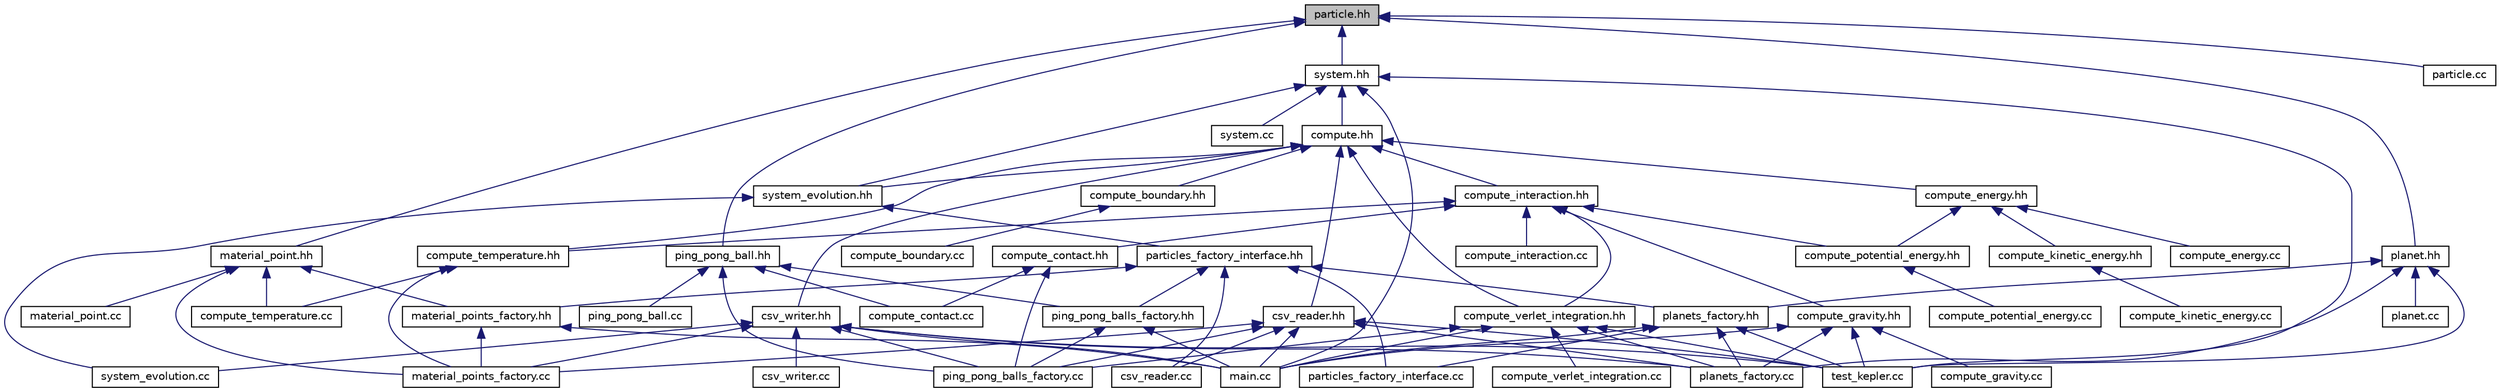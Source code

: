digraph "particle.hh"
{
  edge [fontname="Helvetica",fontsize="10",labelfontname="Helvetica",labelfontsize="10"];
  node [fontname="Helvetica",fontsize="10",shape=record];
  Node7 [label="particle.hh",height=0.2,width=0.4,color="black", fillcolor="grey75", style="filled", fontcolor="black"];
  Node7 -> Node8 [dir="back",color="midnightblue",fontsize="10",style="solid",fontname="Helvetica"];
  Node8 [label="system.hh",height=0.2,width=0.4,color="black", fillcolor="white", style="filled",URL="$system_8hh.html"];
  Node8 -> Node9 [dir="back",color="midnightblue",fontsize="10",style="solid",fontname="Helvetica"];
  Node9 [label="compute.hh",height=0.2,width=0.4,color="black", fillcolor="white", style="filled",URL="$compute_8hh.html"];
  Node9 -> Node10 [dir="back",color="midnightblue",fontsize="10",style="solid",fontname="Helvetica"];
  Node10 [label="compute_boundary.hh",height=0.2,width=0.4,color="black", fillcolor="white", style="filled",URL="$compute__boundary_8hh.html"];
  Node10 -> Node11 [dir="back",color="midnightblue",fontsize="10",style="solid",fontname="Helvetica"];
  Node11 [label="compute_boundary.cc",height=0.2,width=0.4,color="black", fillcolor="white", style="filled",URL="$compute__boundary_8cc.html"];
  Node9 -> Node12 [dir="back",color="midnightblue",fontsize="10",style="solid",fontname="Helvetica"];
  Node12 [label="compute_interaction.hh",height=0.2,width=0.4,color="black", fillcolor="white", style="filled",URL="$compute__interaction_8hh.html"];
  Node12 -> Node13 [dir="back",color="midnightblue",fontsize="10",style="solid",fontname="Helvetica"];
  Node13 [label="compute_contact.hh",height=0.2,width=0.4,color="black", fillcolor="white", style="filled",URL="$compute__contact_8hh.html"];
  Node13 -> Node14 [dir="back",color="midnightblue",fontsize="10",style="solid",fontname="Helvetica"];
  Node14 [label="compute_contact.cc",height=0.2,width=0.4,color="black", fillcolor="white", style="filled",URL="$compute__contact_8cc.html"];
  Node13 -> Node15 [dir="back",color="midnightblue",fontsize="10",style="solid",fontname="Helvetica"];
  Node15 [label="ping_pong_balls_factory.cc",height=0.2,width=0.4,color="black", fillcolor="white", style="filled",URL="$ping__pong__balls__factory_8cc.html"];
  Node12 -> Node16 [dir="back",color="midnightblue",fontsize="10",style="solid",fontname="Helvetica"];
  Node16 [label="compute_gravity.hh",height=0.2,width=0.4,color="black", fillcolor="white", style="filled",URL="$compute__gravity_8hh.html"];
  Node16 -> Node17 [dir="back",color="midnightblue",fontsize="10",style="solid",fontname="Helvetica"];
  Node17 [label="compute_gravity.cc",height=0.2,width=0.4,color="black", fillcolor="white", style="filled",URL="$compute__gravity_8cc.html"];
  Node16 -> Node18 [dir="back",color="midnightblue",fontsize="10",style="solid",fontname="Helvetica"];
  Node18 [label="main.cc",height=0.2,width=0.4,color="black", fillcolor="white", style="filled",URL="$main_8cc.html"];
  Node16 -> Node19 [dir="back",color="midnightblue",fontsize="10",style="solid",fontname="Helvetica"];
  Node19 [label="planets_factory.cc",height=0.2,width=0.4,color="black", fillcolor="white", style="filled",URL="$planets__factory_8cc.html"];
  Node16 -> Node20 [dir="back",color="midnightblue",fontsize="10",style="solid",fontname="Helvetica"];
  Node20 [label="test_kepler.cc",height=0.2,width=0.4,color="black", fillcolor="white", style="filled",URL="$test__kepler_8cc.html"];
  Node12 -> Node21 [dir="back",color="midnightblue",fontsize="10",style="solid",fontname="Helvetica"];
  Node21 [label="compute_interaction.cc",height=0.2,width=0.4,color="black", fillcolor="white", style="filled",URL="$compute__interaction_8cc.html"];
  Node12 -> Node22 [dir="back",color="midnightblue",fontsize="10",style="solid",fontname="Helvetica"];
  Node22 [label="compute_potential_energy.hh",height=0.2,width=0.4,color="black", fillcolor="white", style="filled",URL="$compute__potential__energy_8hh.html"];
  Node22 -> Node23 [dir="back",color="midnightblue",fontsize="10",style="solid",fontname="Helvetica"];
  Node23 [label="compute_potential_energy.cc",height=0.2,width=0.4,color="black", fillcolor="white", style="filled",URL="$compute__potential__energy_8cc.html"];
  Node12 -> Node24 [dir="back",color="midnightblue",fontsize="10",style="solid",fontname="Helvetica"];
  Node24 [label="compute_temperature.hh",height=0.2,width=0.4,color="black", fillcolor="white", style="filled",URL="$compute__temperature_8hh.html"];
  Node24 -> Node25 [dir="back",color="midnightblue",fontsize="10",style="solid",fontname="Helvetica"];
  Node25 [label="compute_temperature.cc",height=0.2,width=0.4,color="black", fillcolor="white", style="filled",URL="$compute__temperature_8cc.html"];
  Node24 -> Node26 [dir="back",color="midnightblue",fontsize="10",style="solid",fontname="Helvetica"];
  Node26 [label="material_points_factory.cc",height=0.2,width=0.4,color="black", fillcolor="white", style="filled",URL="$material__points__factory_8cc.html"];
  Node12 -> Node27 [dir="back",color="midnightblue",fontsize="10",style="solid",fontname="Helvetica"];
  Node27 [label="compute_verlet_integration.hh",height=0.2,width=0.4,color="black", fillcolor="white", style="filled",URL="$compute__verlet__integration_8hh.html"];
  Node27 -> Node28 [dir="back",color="midnightblue",fontsize="10",style="solid",fontname="Helvetica"];
  Node28 [label="compute_verlet_integration.cc",height=0.2,width=0.4,color="black", fillcolor="white", style="filled",URL="$compute__verlet__integration_8cc.html"];
  Node27 -> Node18 [dir="back",color="midnightblue",fontsize="10",style="solid",fontname="Helvetica"];
  Node27 -> Node15 [dir="back",color="midnightblue",fontsize="10",style="solid",fontname="Helvetica"];
  Node27 -> Node19 [dir="back",color="midnightblue",fontsize="10",style="solid",fontname="Helvetica"];
  Node27 -> Node20 [dir="back",color="midnightblue",fontsize="10",style="solid",fontname="Helvetica"];
  Node9 -> Node29 [dir="back",color="midnightblue",fontsize="10",style="solid",fontname="Helvetica"];
  Node29 [label="compute_energy.hh",height=0.2,width=0.4,color="black", fillcolor="white", style="filled",URL="$compute__energy_8hh.html"];
  Node29 -> Node30 [dir="back",color="midnightblue",fontsize="10",style="solid",fontname="Helvetica"];
  Node30 [label="compute_energy.cc",height=0.2,width=0.4,color="black", fillcolor="white", style="filled",URL="$compute__energy_8cc.html"];
  Node29 -> Node31 [dir="back",color="midnightblue",fontsize="10",style="solid",fontname="Helvetica"];
  Node31 [label="compute_kinetic_energy.hh",height=0.2,width=0.4,color="black", fillcolor="white", style="filled",URL="$compute__kinetic__energy_8hh.html"];
  Node31 -> Node32 [dir="back",color="midnightblue",fontsize="10",style="solid",fontname="Helvetica"];
  Node32 [label="compute_kinetic_energy.cc",height=0.2,width=0.4,color="black", fillcolor="white", style="filled",URL="$compute__kinetic__energy_8cc.html"];
  Node29 -> Node22 [dir="back",color="midnightblue",fontsize="10",style="solid",fontname="Helvetica"];
  Node9 -> Node24 [dir="back",color="midnightblue",fontsize="10",style="solid",fontname="Helvetica"];
  Node9 -> Node27 [dir="back",color="midnightblue",fontsize="10",style="solid",fontname="Helvetica"];
  Node9 -> Node33 [dir="back",color="midnightblue",fontsize="10",style="solid",fontname="Helvetica"];
  Node33 [label="csv_reader.hh",height=0.2,width=0.4,color="black", fillcolor="white", style="filled",URL="$csv__reader_8hh.html"];
  Node33 -> Node34 [dir="back",color="midnightblue",fontsize="10",style="solid",fontname="Helvetica"];
  Node34 [label="csv_reader.cc",height=0.2,width=0.4,color="black", fillcolor="white", style="filled",URL="$csv__reader_8cc.html"];
  Node33 -> Node18 [dir="back",color="midnightblue",fontsize="10",style="solid",fontname="Helvetica"];
  Node33 -> Node26 [dir="back",color="midnightblue",fontsize="10",style="solid",fontname="Helvetica"];
  Node33 -> Node15 [dir="back",color="midnightblue",fontsize="10",style="solid",fontname="Helvetica"];
  Node33 -> Node19 [dir="back",color="midnightblue",fontsize="10",style="solid",fontname="Helvetica"];
  Node33 -> Node20 [dir="back",color="midnightblue",fontsize="10",style="solid",fontname="Helvetica"];
  Node9 -> Node35 [dir="back",color="midnightblue",fontsize="10",style="solid",fontname="Helvetica"];
  Node35 [label="system_evolution.hh",height=0.2,width=0.4,color="black", fillcolor="white", style="filled",URL="$system__evolution_8hh.html"];
  Node35 -> Node36 [dir="back",color="midnightblue",fontsize="10",style="solid",fontname="Helvetica"];
  Node36 [label="particles_factory_interface.hh",height=0.2,width=0.4,color="black", fillcolor="white", style="filled",URL="$particles__factory__interface_8hh.html"];
  Node36 -> Node34 [dir="back",color="midnightblue",fontsize="10",style="solid",fontname="Helvetica"];
  Node36 -> Node37 [dir="back",color="midnightblue",fontsize="10",style="solid",fontname="Helvetica"];
  Node37 [label="ping_pong_balls_factory.hh",height=0.2,width=0.4,color="black", fillcolor="white", style="filled",URL="$ping__pong__balls__factory_8hh.html"];
  Node37 -> Node18 [dir="back",color="midnightblue",fontsize="10",style="solid",fontname="Helvetica"];
  Node37 -> Node15 [dir="back",color="midnightblue",fontsize="10",style="solid",fontname="Helvetica"];
  Node36 -> Node38 [dir="back",color="midnightblue",fontsize="10",style="solid",fontname="Helvetica"];
  Node38 [label="material_points_factory.hh",height=0.2,width=0.4,color="black", fillcolor="white", style="filled",URL="$material__points__factory_8hh.html"];
  Node38 -> Node18 [dir="back",color="midnightblue",fontsize="10",style="solid",fontname="Helvetica"];
  Node38 -> Node26 [dir="back",color="midnightblue",fontsize="10",style="solid",fontname="Helvetica"];
  Node36 -> Node39 [dir="back",color="midnightblue",fontsize="10",style="solid",fontname="Helvetica"];
  Node39 [label="planets_factory.hh",height=0.2,width=0.4,color="black", fillcolor="white", style="filled",URL="$planets__factory_8hh.html"];
  Node39 -> Node18 [dir="back",color="midnightblue",fontsize="10",style="solid",fontname="Helvetica"];
  Node39 -> Node40 [dir="back",color="midnightblue",fontsize="10",style="solid",fontname="Helvetica"];
  Node40 [label="particles_factory_interface.cc",height=0.2,width=0.4,color="black", fillcolor="white", style="filled",URL="$particles__factory__interface_8cc.html"];
  Node39 -> Node19 [dir="back",color="midnightblue",fontsize="10",style="solid",fontname="Helvetica"];
  Node39 -> Node20 [dir="back",color="midnightblue",fontsize="10",style="solid",fontname="Helvetica"];
  Node36 -> Node40 [dir="back",color="midnightblue",fontsize="10",style="solid",fontname="Helvetica"];
  Node35 -> Node41 [dir="back",color="midnightblue",fontsize="10",style="solid",fontname="Helvetica"];
  Node41 [label="system_evolution.cc",height=0.2,width=0.4,color="black", fillcolor="white", style="filled",URL="$system__evolution_8cc.html"];
  Node9 -> Node42 [dir="back",color="midnightblue",fontsize="10",style="solid",fontname="Helvetica"];
  Node42 [label="csv_writer.hh",height=0.2,width=0.4,color="black", fillcolor="white", style="filled",URL="$csv__writer_8hh.html"];
  Node42 -> Node43 [dir="back",color="midnightblue",fontsize="10",style="solid",fontname="Helvetica"];
  Node43 [label="csv_writer.cc",height=0.2,width=0.4,color="black", fillcolor="white", style="filled",URL="$csv__writer_8cc.html"];
  Node42 -> Node18 [dir="back",color="midnightblue",fontsize="10",style="solid",fontname="Helvetica"];
  Node42 -> Node26 [dir="back",color="midnightblue",fontsize="10",style="solid",fontname="Helvetica"];
  Node42 -> Node15 [dir="back",color="midnightblue",fontsize="10",style="solid",fontname="Helvetica"];
  Node42 -> Node19 [dir="back",color="midnightblue",fontsize="10",style="solid",fontname="Helvetica"];
  Node42 -> Node41 [dir="back",color="midnightblue",fontsize="10",style="solid",fontname="Helvetica"];
  Node42 -> Node20 [dir="back",color="midnightblue",fontsize="10",style="solid",fontname="Helvetica"];
  Node8 -> Node35 [dir="back",color="midnightblue",fontsize="10",style="solid",fontname="Helvetica"];
  Node8 -> Node18 [dir="back",color="midnightblue",fontsize="10",style="solid",fontname="Helvetica"];
  Node8 -> Node44 [dir="back",color="midnightblue",fontsize="10",style="solid",fontname="Helvetica"];
  Node44 [label="system.cc",height=0.2,width=0.4,color="black", fillcolor="white", style="filled",URL="$system_8cc.html"];
  Node8 -> Node20 [dir="back",color="midnightblue",fontsize="10",style="solid",fontname="Helvetica"];
  Node7 -> Node45 [dir="back",color="midnightblue",fontsize="10",style="solid",fontname="Helvetica"];
  Node45 [label="ping_pong_ball.hh",height=0.2,width=0.4,color="black", fillcolor="white", style="filled",URL="$ping__pong__ball_8hh.html"];
  Node45 -> Node14 [dir="back",color="midnightblue",fontsize="10",style="solid",fontname="Helvetica"];
  Node45 -> Node37 [dir="back",color="midnightblue",fontsize="10",style="solid",fontname="Helvetica"];
  Node45 -> Node46 [dir="back",color="midnightblue",fontsize="10",style="solid",fontname="Helvetica"];
  Node46 [label="ping_pong_ball.cc",height=0.2,width=0.4,color="black", fillcolor="white", style="filled",URL="$ping__pong__ball_8cc.html"];
  Node45 -> Node15 [dir="back",color="midnightblue",fontsize="10",style="solid",fontname="Helvetica"];
  Node7 -> Node47 [dir="back",color="midnightblue",fontsize="10",style="solid",fontname="Helvetica"];
  Node47 [label="material_point.hh",height=0.2,width=0.4,color="black", fillcolor="white", style="filled",URL="$material__point_8hh.html"];
  Node47 -> Node25 [dir="back",color="midnightblue",fontsize="10",style="solid",fontname="Helvetica"];
  Node47 -> Node38 [dir="back",color="midnightblue",fontsize="10",style="solid",fontname="Helvetica"];
  Node47 -> Node48 [dir="back",color="midnightblue",fontsize="10",style="solid",fontname="Helvetica"];
  Node48 [label="material_point.cc",height=0.2,width=0.4,color="black", fillcolor="white", style="filled",URL="$material__point_8cc.html"];
  Node47 -> Node26 [dir="back",color="midnightblue",fontsize="10",style="solid",fontname="Helvetica"];
  Node7 -> Node49 [dir="back",color="midnightblue",fontsize="10",style="solid",fontname="Helvetica"];
  Node49 [label="planet.hh",height=0.2,width=0.4,color="black", fillcolor="white", style="filled",URL="$planet_8hh.html"];
  Node49 -> Node39 [dir="back",color="midnightblue",fontsize="10",style="solid",fontname="Helvetica"];
  Node49 -> Node50 [dir="back",color="midnightblue",fontsize="10",style="solid",fontname="Helvetica"];
  Node50 [label="planet.cc",height=0.2,width=0.4,color="black", fillcolor="white", style="filled",URL="$planet_8cc.html"];
  Node49 -> Node19 [dir="back",color="midnightblue",fontsize="10",style="solid",fontname="Helvetica"];
  Node49 -> Node20 [dir="back",color="midnightblue",fontsize="10",style="solid",fontname="Helvetica"];
  Node7 -> Node51 [dir="back",color="midnightblue",fontsize="10",style="solid",fontname="Helvetica"];
  Node51 [label="particle.cc",height=0.2,width=0.4,color="black", fillcolor="white", style="filled",URL="$particle_8cc.html"];
}
